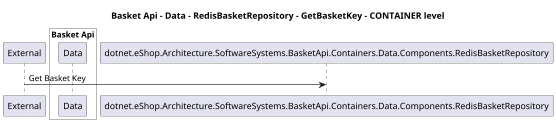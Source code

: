 @startuml
skinparam dpi 60

title Basket Api - Data - RedisBasketRepository - GetBasketKey - CONTAINER level

participant "External" as C4InterFlow.Utils.ExternalSystem

box "Basket Api" #White

    participant "Data" as dotnet.eShop.Architecture.SoftwareSystems.BasketApi.Containers.Data
end box


C4InterFlow.Utils.ExternalSystem -> dotnet.eShop.Architecture.SoftwareSystems.BasketApi.Containers.Data.Components.RedisBasketRepository : Get Basket Key


@enduml
